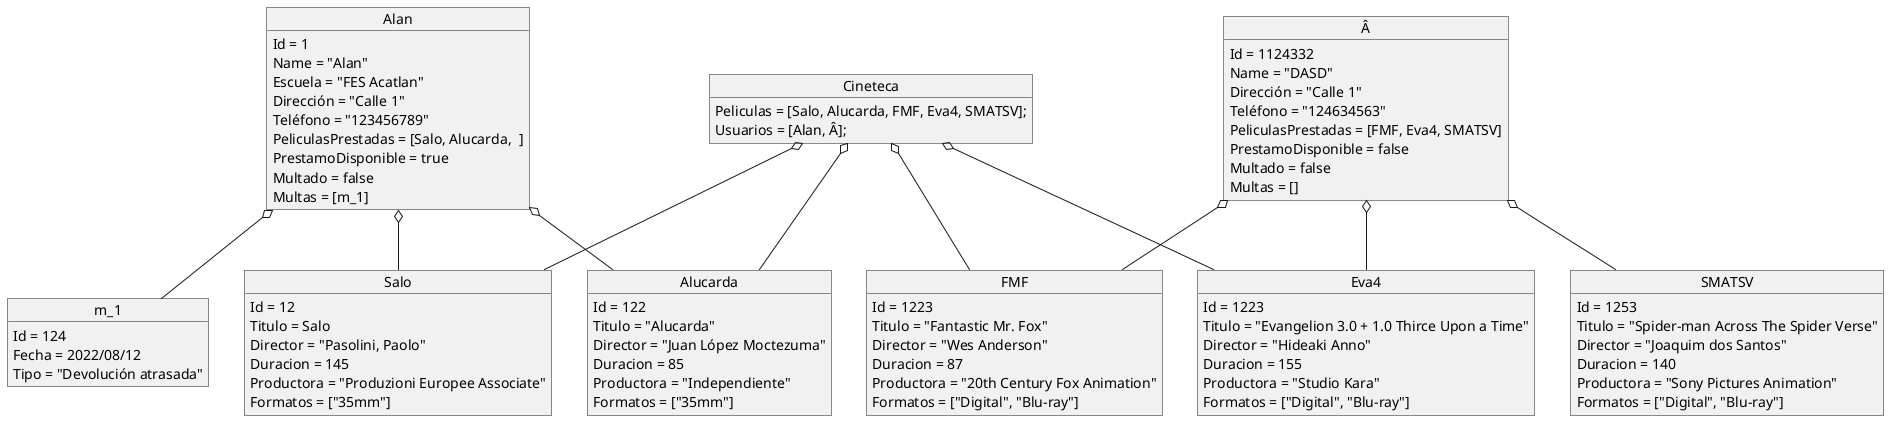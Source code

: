 @startuml
object Alan
object Â
object Salo
object Alucarda
object Cineteca
object FMF
object Eva4
object SMATSV
object m_1

Cineteca : Peliculas = [Salo, Alucarda, FMF, Eva4, SMATSV];
Cineteca : Usuarios = [Alan, Â];

Alan : Id = 1
Alan : Name = "Alan"
Alan : Escuela = "FES Acatlan"
Alan : Dirección = "Calle 1"
Alan : Teléfono = "123456789"
Alan : PeliculasPrestadas = [Salo, Alucarda,  ]
Alan : PrestamoDisponible = true
Alan : Multado = false
Alan : Multas = [m_1]

Â : Id = 1124332
Â : Name = "DASD"
Â : Dirección = "Calle 1"
Â : Teléfono = "124634563"
Â : PeliculasPrestadas = [FMF, Eva4, SMATSV]
Â : PrestamoDisponible = false
Â : Multado = false
Â : Multas = []

Salo : Id = 12
Salo : Titulo = Salo
Salo : Director = "Pasolini, Paolo"
Salo : Duracion = 145
Salo : Productora = "Produzioni Europee Associate"
Salo : Formatos = ["35mm"]

Alucarda : Id = 122
Alucarda : Titulo = "Alucarda"
Alucarda : Director = "Juan López Moctezuma"
Alucarda : Duracion = 85
Alucarda : Productora = "Independiente"
Alucarda : Formatos = ["35mm"]

FMF : Id = 1223
FMF : Titulo = "Fantastic Mr. Fox"
FMF : Director = "Wes Anderson"
FMF : Duracion = 87
FMF : Productora = "20th Century Fox Animation"
FMF : Formatos = ["Digital", "Blu-ray"]

Eva4 : Id = 1223
Eva4 : Titulo = "Evangelion 3.0 + 1.0 Thirce Upon a Time"
Eva4 : Director = "Hideaki Anno"
Eva4 : Duracion = 155
Eva4 : Productora = "Studio Kara"
Eva4 : Formatos = ["Digital", "Blu-ray"]

SMATSV : Id = 1253
SMATSV : Titulo = "Spider-man Across The Spider Verse"
SMATSV : Director = "Joaquim dos Santos"
SMATSV : Duracion = 140
SMATSV : Productora = "Sony Pictures Animation"
SMATSV : Formatos = ["Digital", "Blu-ray"]

m_1 : Id = 124
m_1 : Fecha = 2022/08/12
m_1 : Tipo = "Devolución atrasada"

Alan o-- Alucarda
Alan o-- Salo
Â o-- FMF
Â o-- Eva4
Â o-- SMATSV
Cineteca o-- Alucarda
Cineteca o-- Salo
Cineteca o-- FMF
Cineteca o-- Eva4
Alan o-- m_1
@enduml
